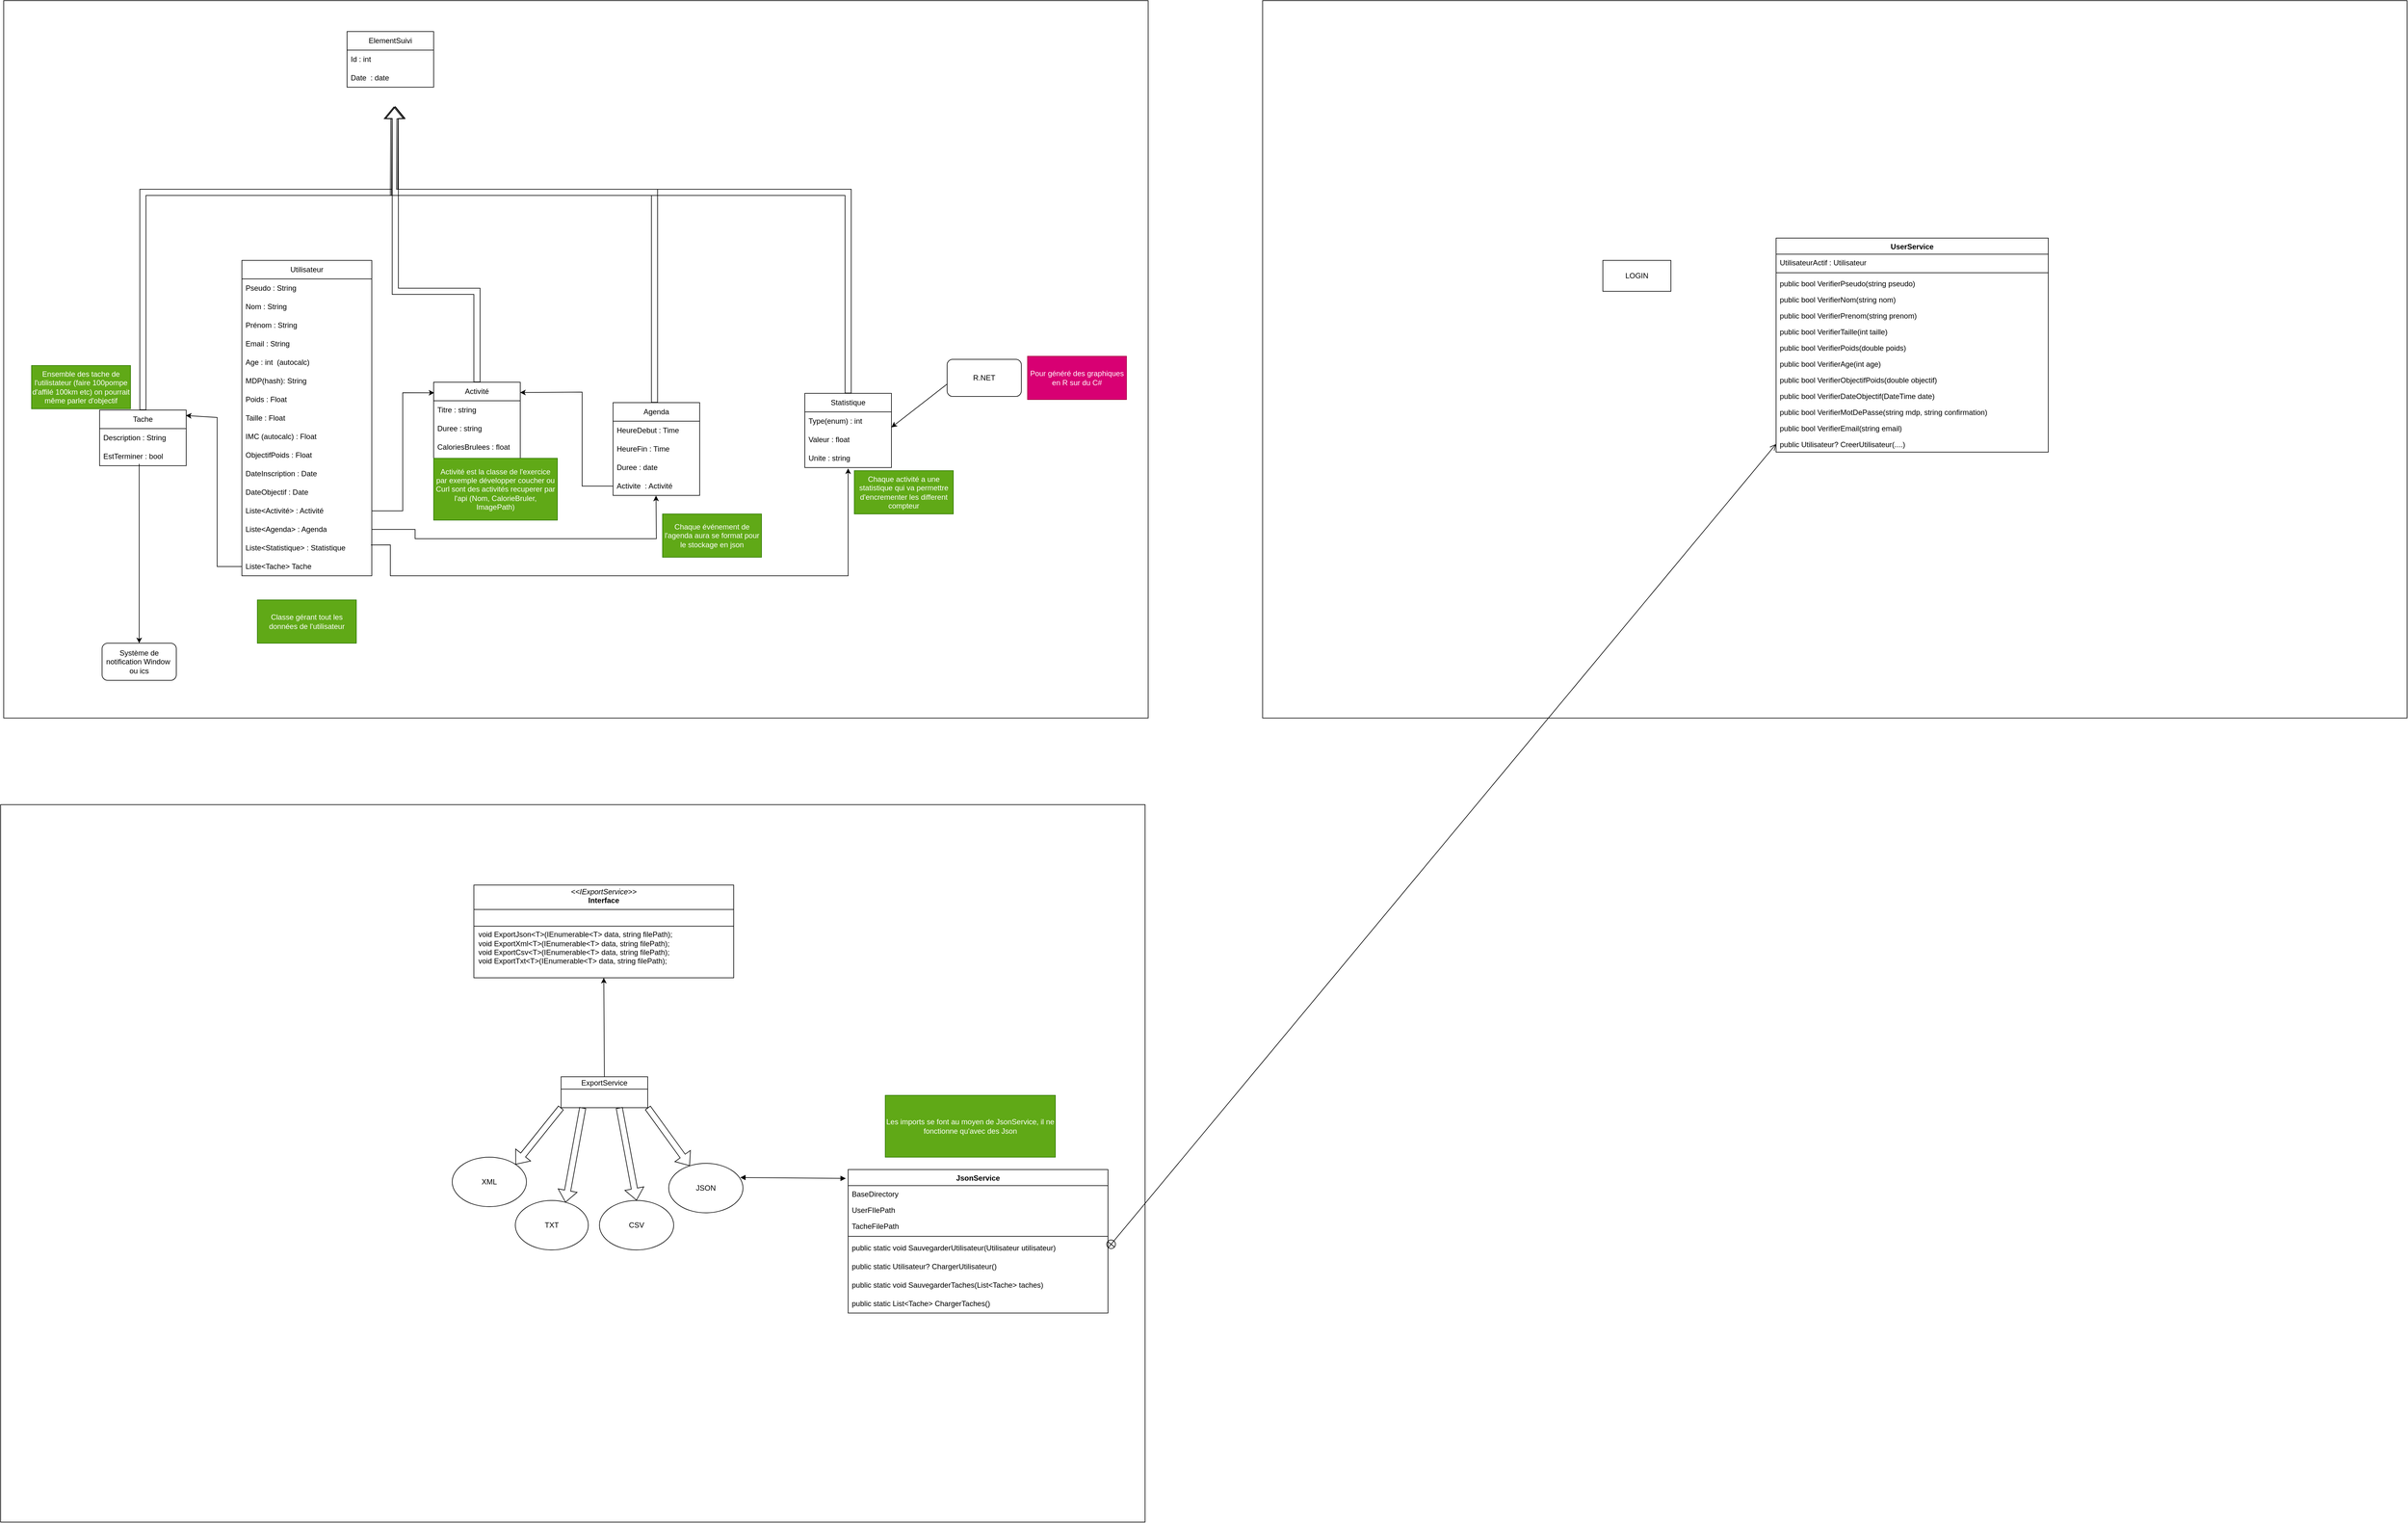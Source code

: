 <mxfile version="24.7.17">
  <diagram id="C5RBs43oDa-KdzZeNtuy" name="Page-1">
    <mxGraphModel dx="1501" dy="713" grid="1" gridSize="10" guides="1" tooltips="1" connect="1" arrows="1" fold="1" page="1" pageScale="1" pageWidth="827" pageHeight="1169" math="0" shadow="0">
      <root>
        <mxCell id="WIyWlLk6GJQsqaUBKTNV-0" />
        <mxCell id="WIyWlLk6GJQsqaUBKTNV-1" parent="WIyWlLk6GJQsqaUBKTNV-0" />
        <mxCell id="0P53CiuFxA8xap55-LlZ-18" value="" style="rounded=0;whiteSpace=wrap;html=1;" parent="WIyWlLk6GJQsqaUBKTNV-1" vertex="1">
          <mxGeometry x="195" y="130" width="1850" height="1160" as="geometry" />
        </mxCell>
        <mxCell id="K8rYbUxxIG4jiyy7o4ug-32" value="Utilisateur" style="swimlane;fontStyle=0;childLayout=stackLayout;horizontal=1;startSize=30;horizontalStack=0;resizeParent=1;resizeParentMax=0;resizeLast=0;collapsible=1;marginBottom=0;whiteSpace=wrap;html=1;" parent="WIyWlLk6GJQsqaUBKTNV-1" vertex="1">
          <mxGeometry x="580" y="550" width="210" height="510" as="geometry" />
        </mxCell>
        <mxCell id="K8rYbUxxIG4jiyy7o4ug-44" value="Pseudo : String" style="text;strokeColor=none;fillColor=none;align=left;verticalAlign=middle;spacingLeft=4;spacingRight=4;overflow=hidden;points=[[0,0.5],[1,0.5]];portConstraint=eastwest;rotatable=0;whiteSpace=wrap;html=1;" parent="K8rYbUxxIG4jiyy7o4ug-32" vertex="1">
          <mxGeometry y="30" width="210" height="30" as="geometry" />
        </mxCell>
        <mxCell id="K8rYbUxxIG4jiyy7o4ug-36" value="Nom : String" style="text;strokeColor=none;fillColor=none;align=left;verticalAlign=middle;spacingLeft=4;spacingRight=4;overflow=hidden;points=[[0,0.5],[1,0.5]];portConstraint=eastwest;rotatable=0;whiteSpace=wrap;html=1;" parent="K8rYbUxxIG4jiyy7o4ug-32" vertex="1">
          <mxGeometry y="60" width="210" height="30" as="geometry" />
        </mxCell>
        <mxCell id="K8rYbUxxIG4jiyy7o4ug-37" value="Prénom : String" style="text;strokeColor=none;fillColor=none;align=left;verticalAlign=middle;spacingLeft=4;spacingRight=4;overflow=hidden;points=[[0,0.5],[1,0.5]];portConstraint=eastwest;rotatable=0;whiteSpace=wrap;html=1;" parent="K8rYbUxxIG4jiyy7o4ug-32" vertex="1">
          <mxGeometry y="90" width="210" height="30" as="geometry" />
        </mxCell>
        <mxCell id="K8rYbUxxIG4jiyy7o4ug-38" value="Email : String" style="text;strokeColor=none;fillColor=none;align=left;verticalAlign=middle;spacingLeft=4;spacingRight=4;overflow=hidden;points=[[0,0.5],[1,0.5]];portConstraint=eastwest;rotatable=0;whiteSpace=wrap;html=1;" parent="K8rYbUxxIG4jiyy7o4ug-32" vertex="1">
          <mxGeometry y="120" width="210" height="30" as="geometry" />
        </mxCell>
        <mxCell id="K8rYbUxxIG4jiyy7o4ug-88" value="Age : int&amp;nbsp; (autocalc)" style="text;strokeColor=none;fillColor=none;align=left;verticalAlign=middle;spacingLeft=4;spacingRight=4;overflow=hidden;points=[[0,0.5],[1,0.5]];portConstraint=eastwest;rotatable=0;whiteSpace=wrap;html=1;" parent="K8rYbUxxIG4jiyy7o4ug-32" vertex="1">
          <mxGeometry y="150" width="210" height="30" as="geometry" />
        </mxCell>
        <mxCell id="K8rYbUxxIG4jiyy7o4ug-40" value="MDP(hash)&lt;span style=&quot;color: rgba(0, 0, 0, 0); font-family: monospace; font-size: 0px; text-wrap: nowrap;&quot;&gt;%3CmxGraphModel%3E%3Croot%3E%3CmxCell%20id%3D%220%22%2F%3E%3CmxCell%20id%3D%221%22%20parent%3D%220%22%2F%3E%3CmxCell%20id%3D%222%22%20value%3D%22Email%22%20style%3D%22text%3BstrokeColor%3Dnone%3BfillColor%3Dnone%3Balign%3Dleft%3BverticalAlign%3Dmiddle%3BspacingLeft%3D4%3BspacingRight%3D4%3Boverflow%3Dhidden%3Bpoints%3D%5B%5B0%2C0.5%5D%2C%5B1%2C0.5%5D%5D%3BportConstraint%3Deastwest%3Brotatable%3D0%3BwhiteSpace%3Dwrap%3Bhtml%3D1%3B%22%20vertex%3D%221%22%20parent%3D%221%22%3E%3CmxGeometry%20x%3D%22380%22%20y%3D%22250%22%20width%3D%22140%22%20height%3D%2230%22%20as%3D%22geometry%22%2F%3E%3C%2FmxCell%3E%3C%2Froot%3E%3C%2FmxGraphModel%3E&amp;nbsp;&lt;/span&gt;: String" style="text;strokeColor=none;fillColor=none;align=left;verticalAlign=middle;spacingLeft=4;spacingRight=4;overflow=hidden;points=[[0,0.5],[1,0.5]];portConstraint=eastwest;rotatable=0;whiteSpace=wrap;html=1;" parent="K8rYbUxxIG4jiyy7o4ug-32" vertex="1">
          <mxGeometry y="180" width="210" height="30" as="geometry" />
        </mxCell>
        <mxCell id="K8rYbUxxIG4jiyy7o4ug-41" value="Poids : Float&lt;span style=&quot;color: rgba(0, 0, 0, 0); font-family: monospace; font-size: 0px; text-wrap: nowrap;&quot;&gt;%3CmxGraphModel%3E%3Croot%3E%3CmxCell%20id%3D%220%22%2F%3E%3CmxCell%20id%3D%221%22%20parent%3D%220%22%2F%3E%3CmxCell%20id%3D%222%22%20value%3D%22MDP(hash)%26lt%3Bspan%20style%3D%26quot%3Bcolor%3A%20rgba(0%2C%200%2C%200%2C%200)%3B%20font-family%3A%20monospace%3B%20font-size%3A%200px%3B%20text-wrap%3A%20nowrap%3B%26quot%3B%26gt%3B%253CmxGraphModel%253E%253Croot%253E%253CmxCell%2520id%253D%25220%2522%252F%253E%253CmxCell%2520id%253D%25221%2522%2520parent%253D%25220%2522%252F%253E%253CmxCell%2520id%253D%25222%2522%2520value%253D%2522Email%2522%2520style%253D%2522text%253BstrokeColor%253Dnone%253BfillColor%253Dnone%253Balign%253Dleft%253BverticalAlign%253Dmiddle%253BspacingLeft%253D4%253BspacingRight%253D4%253Boverflow%253Dhidden%253Bpoints%253D%255B%255B0%252C0.5%255D%252C%255B1%252C0.5%255D%255D%253BportConstraint%253Deastwest%253Brotatable%253D0%253BwhiteSpace%253Dwrap%253Bhtml%253D1%253B%2522%2520vertex%253D%25221%2522%2520parent%253D%25221%2522%253E%253CmxGeometry%2520x%253D%2522380%2522%2520y%253D%2522250%2522%2520width%253D%2522140%2522%2520height%253D%252230%2522%2520as%253D%2522geometry%2522%252F%253E%253C%252FmxCell%253E%253C%252Froot%253E%253C%252FmxGraphModel%253E%26lt%3B%2Fspan%26gt%3B%22%20style%3D%22text%3BstrokeColor%3Dnone%3BfillColor%3Dnone%3Balign%3Dleft%3BverticalAlign%3Dmiddle%3BspacingLeft%3D4%3BspacingRight%3D4%3Boverflow%3Dhidden%3Bpoints%3D%5B%5B0%2C0.5%5D%2C%5B1%2C0.5%5D%5D%3BportConstraint%3Deastwest%3Brotatable%3D0%3BwhiteSpace%3Dwrap%3Bhtml%3D1%3B%22%20vertex%3D%221%22%20parent%3D%221%22%3E%3CmxGeometry%20x%3D%22380%22%20y%3D%22280%22%20width%3D%22140%22%20height%3D%2230%22%20as%3D%22geometry%22%2F%3E%3C%2FmxCell%3E%3C%2Froot%3E%3C%2FmxGraphModel%3E N : float&lt;/span&gt;" style="text;strokeColor=none;fillColor=none;align=left;verticalAlign=middle;spacingLeft=4;spacingRight=4;overflow=hidden;points=[[0,0.5],[1,0.5]];portConstraint=eastwest;rotatable=0;whiteSpace=wrap;html=1;" parent="K8rYbUxxIG4jiyy7o4ug-32" vertex="1">
          <mxGeometry y="210" width="210" height="30" as="geometry" />
        </mxCell>
        <mxCell id="K8rYbUxxIG4jiyy7o4ug-42" value="Taille : Float" style="text;strokeColor=none;fillColor=none;align=left;verticalAlign=middle;spacingLeft=4;spacingRight=4;overflow=hidden;points=[[0,0.5],[1,0.5]];portConstraint=eastwest;rotatable=0;whiteSpace=wrap;html=1;" parent="K8rYbUxxIG4jiyy7o4ug-32" vertex="1">
          <mxGeometry y="240" width="210" height="30" as="geometry" />
        </mxCell>
        <mxCell id="K8rYbUxxIG4jiyy7o4ug-43" value="IMC (autocalc) : Float" style="text;strokeColor=none;fillColor=none;align=left;verticalAlign=middle;spacingLeft=4;spacingRight=4;overflow=hidden;points=[[0,0.5],[1,0.5]];portConstraint=eastwest;rotatable=0;whiteSpace=wrap;html=1;" parent="K8rYbUxxIG4jiyy7o4ug-32" vertex="1">
          <mxGeometry y="270" width="210" height="30" as="geometry" />
        </mxCell>
        <mxCell id="UJ8hW6r6jQu2j_Ut7Npw-2" value="ObjectifPoids : Float" style="text;strokeColor=none;fillColor=none;align=left;verticalAlign=middle;spacingLeft=4;spacingRight=4;overflow=hidden;points=[[0,0.5],[1,0.5]];portConstraint=eastwest;rotatable=0;whiteSpace=wrap;html=1;" parent="K8rYbUxxIG4jiyy7o4ug-32" vertex="1">
          <mxGeometry y="300" width="210" height="30" as="geometry" />
        </mxCell>
        <mxCell id="UJ8hW6r6jQu2j_Ut7Npw-3" value="DateInscription : Date" style="text;strokeColor=none;fillColor=none;align=left;verticalAlign=middle;spacingLeft=4;spacingRight=4;overflow=hidden;points=[[0,0.5],[1,0.5]];portConstraint=eastwest;rotatable=0;whiteSpace=wrap;html=1;" parent="K8rYbUxxIG4jiyy7o4ug-32" vertex="1">
          <mxGeometry y="330" width="210" height="30" as="geometry" />
        </mxCell>
        <mxCell id="UJ8hW6r6jQu2j_Ut7Npw-4" value="DateObjectif : Date" style="text;strokeColor=none;fillColor=none;align=left;verticalAlign=middle;spacingLeft=4;spacingRight=4;overflow=hidden;points=[[0,0.5],[1,0.5]];portConstraint=eastwest;rotatable=0;whiteSpace=wrap;html=1;" parent="K8rYbUxxIG4jiyy7o4ug-32" vertex="1">
          <mxGeometry y="360" width="210" height="30" as="geometry" />
        </mxCell>
        <mxCell id="K8rYbUxxIG4jiyy7o4ug-33" value="Liste&amp;lt;Activité&amp;gt; : Activité" style="text;strokeColor=none;fillColor=none;align=left;verticalAlign=middle;spacingLeft=4;spacingRight=4;overflow=hidden;points=[[0,0.5],[1,0.5]];portConstraint=eastwest;rotatable=0;whiteSpace=wrap;html=1;" parent="K8rYbUxxIG4jiyy7o4ug-32" vertex="1">
          <mxGeometry y="390" width="210" height="30" as="geometry" />
        </mxCell>
        <mxCell id="0P53CiuFxA8xap55-LlZ-9" value="Liste&amp;lt;Agenda&amp;gt; : Agenda" style="text;strokeColor=none;fillColor=none;align=left;verticalAlign=middle;spacingLeft=4;spacingRight=4;overflow=hidden;points=[[0,0.5],[1,0.5]];portConstraint=eastwest;rotatable=0;whiteSpace=wrap;html=1;" parent="K8rYbUxxIG4jiyy7o4ug-32" vertex="1">
          <mxGeometry y="420" width="210" height="30" as="geometry" />
        </mxCell>
        <mxCell id="K8rYbUxxIG4jiyy7o4ug-64" value="Liste&amp;lt;Statistique&amp;gt; : Statistique" style="text;strokeColor=none;fillColor=none;align=left;verticalAlign=middle;spacingLeft=4;spacingRight=4;overflow=hidden;points=[[0,0.5],[1,0.5]];portConstraint=eastwest;rotatable=0;whiteSpace=wrap;html=1;" parent="K8rYbUxxIG4jiyy7o4ug-32" vertex="1">
          <mxGeometry y="450" width="210" height="30" as="geometry" />
        </mxCell>
        <mxCell id="K8rYbUxxIG4jiyy7o4ug-66" value="Liste&amp;lt;Tache&amp;gt; Tache" style="text;strokeColor=none;fillColor=none;align=left;verticalAlign=middle;spacingLeft=4;spacingRight=4;overflow=hidden;points=[[0,0.5],[1,0.5]];portConstraint=eastwest;rotatable=0;whiteSpace=wrap;html=1;" parent="K8rYbUxxIG4jiyy7o4ug-32" vertex="1">
          <mxGeometry y="480" width="210" height="30" as="geometry" />
        </mxCell>
        <mxCell id="K8rYbUxxIG4jiyy7o4ug-45" value="Activité" style="swimlane;fontStyle=0;childLayout=stackLayout;horizontal=1;startSize=30;horizontalStack=0;resizeParent=1;resizeParentMax=0;resizeLast=0;collapsible=1;marginBottom=0;whiteSpace=wrap;html=1;" parent="WIyWlLk6GJQsqaUBKTNV-1" vertex="1">
          <mxGeometry x="890" y="747" width="140" height="150" as="geometry" />
        </mxCell>
        <mxCell id="K8rYbUxxIG4jiyy7o4ug-79" value="Titre :&amp;nbsp;&lt;span style=&quot;background-color: initial;&quot;&gt;string&lt;/span&gt;" style="text;strokeColor=none;fillColor=none;align=left;verticalAlign=middle;spacingLeft=4;spacingRight=4;overflow=hidden;points=[[0,0.5],[1,0.5]];portConstraint=eastwest;rotatable=0;whiteSpace=wrap;html=1;" parent="K8rYbUxxIG4jiyy7o4ug-45" vertex="1">
          <mxGeometry y="30" width="140" height="30" as="geometry" />
        </mxCell>
        <mxCell id="K8rYbUxxIG4jiyy7o4ug-48" value="Duree : string" style="text;strokeColor=none;fillColor=none;align=left;verticalAlign=middle;spacingLeft=4;spacingRight=4;overflow=hidden;points=[[0,0.5],[1,0.5]];portConstraint=eastwest;rotatable=0;whiteSpace=wrap;html=1;" parent="K8rYbUxxIG4jiyy7o4ug-45" vertex="1">
          <mxGeometry y="60" width="140" height="30" as="geometry" />
        </mxCell>
        <mxCell id="K8rYbUxxIG4jiyy7o4ug-49" value="CaloriesBrulees : float" style="text;strokeColor=none;fillColor=none;align=left;verticalAlign=middle;spacingLeft=4;spacingRight=4;overflow=hidden;points=[[0,0.5],[1,0.5]];portConstraint=eastwest;rotatable=0;whiteSpace=wrap;html=1;" parent="K8rYbUxxIG4jiyy7o4ug-45" vertex="1">
          <mxGeometry y="90" width="140" height="30" as="geometry" />
        </mxCell>
        <mxCell id="K8rYbUxxIG4jiyy7o4ug-50" value="ImagePath&amp;nbsp; :string" style="text;strokeColor=none;fillColor=none;align=left;verticalAlign=middle;spacingLeft=4;spacingRight=4;overflow=hidden;points=[[0,0.5],[1,0.5]];portConstraint=eastwest;rotatable=0;whiteSpace=wrap;html=1;" parent="K8rYbUxxIG4jiyy7o4ug-45" vertex="1">
          <mxGeometry y="120" width="140" height="30" as="geometry" />
        </mxCell>
        <mxCell id="K8rYbUxxIG4jiyy7o4ug-57" value="" style="endArrow=classic;html=1;rounded=0;exitX=1;exitY=0.5;exitDx=0;exitDy=0;entryX=0.008;entryY=0.114;entryDx=0;entryDy=0;entryPerimeter=0;" parent="WIyWlLk6GJQsqaUBKTNV-1" source="K8rYbUxxIG4jiyy7o4ug-33" target="K8rYbUxxIG4jiyy7o4ug-45" edge="1">
          <mxGeometry width="50" height="50" relative="1" as="geometry">
            <mxPoint x="910" y="790" as="sourcePoint" />
            <mxPoint x="960" y="740" as="targetPoint" />
            <Array as="points">
              <mxPoint x="840" y="955" />
              <mxPoint x="840" y="764" />
            </Array>
          </mxGeometry>
        </mxCell>
        <mxCell id="K8rYbUxxIG4jiyy7o4ug-58" value="Statistique" style="swimlane;fontStyle=0;childLayout=stackLayout;horizontal=1;startSize=30;horizontalStack=0;resizeParent=1;resizeParentMax=0;resizeLast=0;collapsible=1;marginBottom=0;whiteSpace=wrap;html=1;" parent="WIyWlLk6GJQsqaUBKTNV-1" vertex="1">
          <mxGeometry x="1490" y="765" width="140" height="120" as="geometry" />
        </mxCell>
        <mxCell id="K8rYbUxxIG4jiyy7o4ug-59" value="Type(enum) : int&amp;nbsp;" style="text;strokeColor=none;fillColor=none;align=left;verticalAlign=middle;spacingLeft=4;spacingRight=4;overflow=hidden;points=[[0,0.5],[1,0.5]];portConstraint=eastwest;rotatable=0;whiteSpace=wrap;html=1;" parent="K8rYbUxxIG4jiyy7o4ug-58" vertex="1">
          <mxGeometry y="30" width="140" height="30" as="geometry" />
        </mxCell>
        <mxCell id="K8rYbUxxIG4jiyy7o4ug-60" value="Valeur : float" style="text;strokeColor=none;fillColor=none;align=left;verticalAlign=middle;spacingLeft=4;spacingRight=4;overflow=hidden;points=[[0,0.5],[1,0.5]];portConstraint=eastwest;rotatable=0;whiteSpace=wrap;html=1;" parent="K8rYbUxxIG4jiyy7o4ug-58" vertex="1">
          <mxGeometry y="60" width="140" height="30" as="geometry" />
        </mxCell>
        <mxCell id="K8rYbUxxIG4jiyy7o4ug-62" value="Unite : string" style="text;strokeColor=none;fillColor=none;align=left;verticalAlign=middle;spacingLeft=4;spacingRight=4;overflow=hidden;points=[[0,0.5],[1,0.5]];portConstraint=eastwest;rotatable=0;whiteSpace=wrap;html=1;" parent="K8rYbUxxIG4jiyy7o4ug-58" vertex="1">
          <mxGeometry y="90" width="140" height="30" as="geometry" />
        </mxCell>
        <mxCell id="K8rYbUxxIG4jiyy7o4ug-65" value="" style="endArrow=classic;html=1;rounded=0;entryX=0.5;entryY=1.044;entryDx=0;entryDy=0;entryPerimeter=0;exitX=0.993;exitY=0.339;exitDx=0;exitDy=0;exitPerimeter=0;" parent="WIyWlLk6GJQsqaUBKTNV-1" source="K8rYbUxxIG4jiyy7o4ug-64" target="K8rYbUxxIG4jiyy7o4ug-62" edge="1">
          <mxGeometry width="50" height="50" relative="1" as="geometry">
            <mxPoint x="673" y="915" as="sourcePoint" />
            <mxPoint x="960" y="910" as="targetPoint" />
            <Array as="points">
              <mxPoint x="820" y="1010" />
              <mxPoint x="820" y="1060" />
              <mxPoint x="1120" y="1060" />
              <mxPoint x="1560" y="1060" />
            </Array>
          </mxGeometry>
        </mxCell>
        <mxCell id="K8rYbUxxIG4jiyy7o4ug-68" value="Tache" style="swimlane;fontStyle=0;childLayout=stackLayout;horizontal=1;startSize=30;horizontalStack=0;resizeParent=1;resizeParentMax=0;resizeLast=0;collapsible=1;marginBottom=0;whiteSpace=wrap;html=1;" parent="WIyWlLk6GJQsqaUBKTNV-1" vertex="1">
          <mxGeometry x="350" y="792" width="140" height="90" as="geometry" />
        </mxCell>
        <mxCell id="K8rYbUxxIG4jiyy7o4ug-69" value="Description : String" style="text;strokeColor=none;fillColor=none;align=left;verticalAlign=middle;spacingLeft=4;spacingRight=4;overflow=hidden;points=[[0,0.5],[1,0.5]];portConstraint=eastwest;rotatable=0;whiteSpace=wrap;html=1;" parent="K8rYbUxxIG4jiyy7o4ug-68" vertex="1">
          <mxGeometry y="30" width="140" height="30" as="geometry" />
        </mxCell>
        <mxCell id="K8rYbUxxIG4jiyy7o4ug-70" value="EstTerminer : bool" style="text;strokeColor=none;fillColor=none;align=left;verticalAlign=middle;spacingLeft=4;spacingRight=4;overflow=hidden;points=[[0,0.5],[1,0.5]];portConstraint=eastwest;rotatable=0;whiteSpace=wrap;html=1;" parent="K8rYbUxxIG4jiyy7o4ug-68" vertex="1">
          <mxGeometry y="60" width="140" height="30" as="geometry" />
        </mxCell>
        <mxCell id="K8rYbUxxIG4jiyy7o4ug-73" value="" style="endArrow=classic;html=1;rounded=0;exitX=0;exitY=0.5;exitDx=0;exitDy=0;entryX=0.996;entryY=0.098;entryDx=0;entryDy=0;entryPerimeter=0;" parent="WIyWlLk6GJQsqaUBKTNV-1" source="K8rYbUxxIG4jiyy7o4ug-66" target="K8rYbUxxIG4jiyy7o4ug-68" edge="1">
          <mxGeometry width="50" height="50" relative="1" as="geometry">
            <mxPoint x="560" y="960" as="sourcePoint" />
            <mxPoint x="610" y="910" as="targetPoint" />
            <Array as="points">
              <mxPoint x="540" y="1045" />
              <mxPoint x="540" y="804" />
            </Array>
          </mxGeometry>
        </mxCell>
        <mxCell id="K8rYbUxxIG4jiyy7o4ug-74" value="Ensemble des tache de l&#39;utilistateur (faire 100pompe d&#39;affilé 100km etc) on pourrait même parler d&#39;objectif" style="text;html=1;align=center;verticalAlign=middle;whiteSpace=wrap;rounded=0;fillColor=#60a917;fontColor=#ffffff;strokeColor=#2D7600;" parent="WIyWlLk6GJQsqaUBKTNV-1" vertex="1">
          <mxGeometry x="240" y="720" width="160" height="70" as="geometry" />
        </mxCell>
        <mxCell id="K8rYbUxxIG4jiyy7o4ug-75" value="Classe gérant tout les données de l&#39;utilisateur" style="text;html=1;align=center;verticalAlign=middle;whiteSpace=wrap;rounded=0;fillColor=#60a917;fontColor=#ffffff;strokeColor=#2D7600;" parent="WIyWlLk6GJQsqaUBKTNV-1" vertex="1">
          <mxGeometry x="605" y="1099" width="160" height="70" as="geometry" />
        </mxCell>
        <mxCell id="K8rYbUxxIG4jiyy7o4ug-76" value="Chaque activité a une statistique qui va permettre d&#39;encrementer les different compteur" style="text;html=1;align=center;verticalAlign=middle;whiteSpace=wrap;rounded=0;fillColor=#60a917;fontColor=#ffffff;strokeColor=#2D7600;" parent="WIyWlLk6GJQsqaUBKTNV-1" vertex="1">
          <mxGeometry x="1570" y="890" width="160" height="70" as="geometry" />
        </mxCell>
        <mxCell id="K8rYbUxxIG4jiyy7o4ug-77" value="Activité est la classe de l&#39;exercice par exemple développer coucher ou Curl sont des activités recuperer par l&#39;api (Nom, CalorieBruler, ImagePath)" style="text;html=1;align=center;verticalAlign=middle;whiteSpace=wrap;rounded=0;fillColor=#60a917;fontColor=#ffffff;strokeColor=#2D7600;" parent="WIyWlLk6GJQsqaUBKTNV-1" vertex="1">
          <mxGeometry x="890" y="870" width="200" height="100" as="geometry" />
        </mxCell>
        <mxCell id="K8rYbUxxIG4jiyy7o4ug-78" value="ElementSuivi" style="swimlane;fontStyle=0;childLayout=stackLayout;horizontal=1;startSize=30;horizontalStack=0;resizeParent=1;resizeParentMax=0;resizeLast=0;collapsible=1;marginBottom=0;whiteSpace=wrap;html=1;" parent="WIyWlLk6GJQsqaUBKTNV-1" vertex="1">
          <mxGeometry x="750" y="180" width="140" height="90" as="geometry" />
        </mxCell>
        <mxCell id="K8rYbUxxIG4jiyy7o4ug-80" value="Id : int" style="text;strokeColor=none;fillColor=none;align=left;verticalAlign=middle;spacingLeft=4;spacingRight=4;overflow=hidden;points=[[0,0.5],[1,0.5]];portConstraint=eastwest;rotatable=0;whiteSpace=wrap;html=1;" parent="K8rYbUxxIG4jiyy7o4ug-78" vertex="1">
          <mxGeometry y="30" width="140" height="30" as="geometry" />
        </mxCell>
        <mxCell id="K8rYbUxxIG4jiyy7o4ug-81" value="Date&amp;nbsp; : date" style="text;strokeColor=none;fillColor=none;align=left;verticalAlign=middle;spacingLeft=4;spacingRight=4;overflow=hidden;points=[[0,0.5],[1,0.5]];portConstraint=eastwest;rotatable=0;whiteSpace=wrap;html=1;" parent="K8rYbUxxIG4jiyy7o4ug-78" vertex="1">
          <mxGeometry y="60" width="140" height="30" as="geometry" />
        </mxCell>
        <mxCell id="K8rYbUxxIG4jiyy7o4ug-84" value="" style="shape=flexArrow;endArrow=classic;html=1;rounded=0;entryX=0.548;entryY=1.049;entryDx=0;entryDy=0;entryPerimeter=0;exitX=0.5;exitY=0;exitDx=0;exitDy=0;" parent="WIyWlLk6GJQsqaUBKTNV-1" edge="1">
          <mxGeometry width="50" height="50" relative="1" as="geometry">
            <mxPoint x="1247" y="780" as="sourcePoint" />
            <mxPoint x="827.72" y="301.47" as="targetPoint" />
            <Array as="points">
              <mxPoint x="1247" y="440" />
              <mxPoint x="827" y="440" />
            </Array>
          </mxGeometry>
        </mxCell>
        <mxCell id="K8rYbUxxIG4jiyy7o4ug-85" value="" style="shape=flexArrow;endArrow=classic;html=1;rounded=0;exitX=0.5;exitY=0;exitDx=0;exitDy=0;" parent="WIyWlLk6GJQsqaUBKTNV-1" source="K8rYbUxxIG4jiyy7o4ug-68" edge="1">
          <mxGeometry width="50" height="50" relative="1" as="geometry">
            <mxPoint x="480" y="440" as="sourcePoint" />
            <mxPoint x="828" y="301" as="targetPoint" />
            <Array as="points">
              <mxPoint x="420" y="440" />
              <mxPoint x="828" y="440" />
            </Array>
          </mxGeometry>
        </mxCell>
        <mxCell id="K8rYbUxxIG4jiyy7o4ug-86" value="" style="shape=flexArrow;endArrow=classic;html=1;rounded=0;exitX=0.5;exitY=0;exitDx=0;exitDy=0;" parent="WIyWlLk6GJQsqaUBKTNV-1" source="K8rYbUxxIG4jiyy7o4ug-45" edge="1">
          <mxGeometry width="50" height="50" relative="1" as="geometry">
            <mxPoint x="858" y="621" as="sourcePoint" />
            <mxPoint x="828" y="301" as="targetPoint" />
            <Array as="points">
              <mxPoint x="960" y="600" />
              <mxPoint x="828" y="600" />
              <mxPoint x="828" y="441" />
            </Array>
          </mxGeometry>
        </mxCell>
        <mxCell id="0P53CiuFxA8xap55-LlZ-0" value="Système de notification Window&amp;nbsp;&lt;br&gt;ou ics" style="rounded=1;whiteSpace=wrap;html=1;" parent="WIyWlLk6GJQsqaUBKTNV-1" vertex="1">
          <mxGeometry x="354" y="1169" width="120" height="60" as="geometry" />
        </mxCell>
        <mxCell id="0P53CiuFxA8xap55-LlZ-1" value="" style="endArrow=classic;html=1;rounded=0;exitX=0.457;exitY=0.9;exitDx=0;exitDy=0;exitPerimeter=0;entryX=0.5;entryY=0;entryDx=0;entryDy=0;" parent="WIyWlLk6GJQsqaUBKTNV-1" source="K8rYbUxxIG4jiyy7o4ug-70" target="0P53CiuFxA8xap55-LlZ-0" edge="1">
          <mxGeometry width="50" height="50" relative="1" as="geometry">
            <mxPoint x="800" y="950" as="sourcePoint" />
            <mxPoint x="850" y="900" as="targetPoint" />
          </mxGeometry>
        </mxCell>
        <mxCell id="0P53CiuFxA8xap55-LlZ-2" value="Agenda" style="swimlane;fontStyle=0;childLayout=stackLayout;horizontal=1;startSize=30;horizontalStack=0;resizeParent=1;resizeParentMax=0;resizeLast=0;collapsible=1;marginBottom=0;whiteSpace=wrap;html=1;" parent="WIyWlLk6GJQsqaUBKTNV-1" vertex="1">
          <mxGeometry x="1180" y="780" width="140" height="150" as="geometry" />
        </mxCell>
        <mxCell id="0P53CiuFxA8xap55-LlZ-5" value="HeureDebut&amp;nbsp;: Time" style="text;strokeColor=none;fillColor=none;align=left;verticalAlign=middle;spacingLeft=4;spacingRight=4;overflow=hidden;points=[[0,0.5],[1,0.5]];portConstraint=eastwest;rotatable=0;whiteSpace=wrap;html=1;" parent="0P53CiuFxA8xap55-LlZ-2" vertex="1">
          <mxGeometry y="30" width="140" height="30" as="geometry" />
        </mxCell>
        <mxCell id="0P53CiuFxA8xap55-LlZ-6" value="HeureFin : Time" style="text;strokeColor=none;fillColor=none;align=left;verticalAlign=middle;spacingLeft=4;spacingRight=4;overflow=hidden;points=[[0,0.5],[1,0.5]];portConstraint=eastwest;rotatable=0;whiteSpace=wrap;html=1;" parent="0P53CiuFxA8xap55-LlZ-2" vertex="1">
          <mxGeometry y="60" width="140" height="30" as="geometry" />
        </mxCell>
        <mxCell id="0P53CiuFxA8xap55-LlZ-7" value="Duree&amp;nbsp;: date" style="text;strokeColor=none;fillColor=none;align=left;verticalAlign=middle;spacingLeft=4;spacingRight=4;overflow=hidden;points=[[0,0.5],[1,0.5]];portConstraint=eastwest;rotatable=0;whiteSpace=wrap;html=1;" parent="0P53CiuFxA8xap55-LlZ-2" vertex="1">
          <mxGeometry y="90" width="140" height="30" as="geometry" />
        </mxCell>
        <mxCell id="0P53CiuFxA8xap55-LlZ-8" value="Activite&amp;nbsp;&amp;nbsp;: Activité" style="text;strokeColor=none;fillColor=none;align=left;verticalAlign=middle;spacingLeft=4;spacingRight=4;overflow=hidden;points=[[0,0.5],[1,0.5]];portConstraint=eastwest;rotatable=0;whiteSpace=wrap;html=1;" parent="0P53CiuFxA8xap55-LlZ-2" vertex="1">
          <mxGeometry y="120" width="140" height="30" as="geometry" />
        </mxCell>
        <mxCell id="0P53CiuFxA8xap55-LlZ-10" value="" style="endArrow=classic;html=1;rounded=0;exitX=1;exitY=0.5;exitDx=0;exitDy=0;entryX=0.496;entryY=1.01;entryDx=0;entryDy=0;entryPerimeter=0;" parent="WIyWlLk6GJQsqaUBKTNV-1" source="0P53CiuFxA8xap55-LlZ-9" target="0P53CiuFxA8xap55-LlZ-8" edge="1">
          <mxGeometry width="50" height="50" relative="1" as="geometry">
            <mxPoint x="1110" y="980" as="sourcePoint" />
            <mxPoint x="1160" y="930" as="targetPoint" />
            <Array as="points">
              <mxPoint x="860" y="985" />
              <mxPoint x="860" y="1000" />
              <mxPoint x="1250" y="1000" />
            </Array>
          </mxGeometry>
        </mxCell>
        <mxCell id="0P53CiuFxA8xap55-LlZ-11" value="" style="endArrow=classic;html=1;rounded=0;exitX=0.5;exitY=1;exitDx=0;exitDy=0;entryX=1;entryY=0.25;entryDx=0;entryDy=0;" parent="WIyWlLk6GJQsqaUBKTNV-1" edge="1">
          <mxGeometry width="50" height="50" relative="1" as="geometry">
            <mxPoint x="1720" y="750" as="sourcePoint" />
            <mxPoint x="1630" y="820" as="targetPoint" />
          </mxGeometry>
        </mxCell>
        <mxCell id="0P53CiuFxA8xap55-LlZ-12" value="R.NET" style="rounded=1;whiteSpace=wrap;html=1;" parent="WIyWlLk6GJQsqaUBKTNV-1" vertex="1">
          <mxGeometry x="1720" y="710" width="120" height="60" as="geometry" />
        </mxCell>
        <mxCell id="0P53CiuFxA8xap55-LlZ-13" value="Pour généré des graphiques en R sur du C#" style="text;html=1;align=center;verticalAlign=middle;whiteSpace=wrap;rounded=0;fillColor=#d80073;fontColor=#ffffff;strokeColor=#A50040;" parent="WIyWlLk6GJQsqaUBKTNV-1" vertex="1">
          <mxGeometry x="1850" y="705" width="160" height="70" as="geometry" />
        </mxCell>
        <mxCell id="0P53CiuFxA8xap55-LlZ-14" value="Chaque événement de l&#39;agenda aura se format pour le stockage en json" style="text;html=1;align=center;verticalAlign=middle;whiteSpace=wrap;rounded=0;fillColor=#60a917;fontColor=#ffffff;strokeColor=#2D7600;" parent="WIyWlLk6GJQsqaUBKTNV-1" vertex="1">
          <mxGeometry x="1260" y="960" width="160" height="70" as="geometry" />
        </mxCell>
        <mxCell id="0P53CiuFxA8xap55-LlZ-15" value="" style="shape=flexArrow;endArrow=classic;html=1;rounded=0;entryX=0.548;entryY=1.049;entryDx=0;entryDy=0;entryPerimeter=0;exitX=0.5;exitY=0;exitDx=0;exitDy=0;" parent="WIyWlLk6GJQsqaUBKTNV-1" source="K8rYbUxxIG4jiyy7o4ug-58" edge="1">
          <mxGeometry width="50" height="50" relative="1" as="geometry">
            <mxPoint x="1245" y="780" as="sourcePoint" />
            <mxPoint x="825.72" y="301.47" as="targetPoint" />
            <Array as="points">
              <mxPoint x="1560" y="440" />
              <mxPoint x="1245" y="440" />
              <mxPoint x="825" y="440" />
            </Array>
          </mxGeometry>
        </mxCell>
        <mxCell id="0P53CiuFxA8xap55-LlZ-16" value="" style="endArrow=classic;html=1;rounded=0;exitX=0;exitY=0.5;exitDx=0;exitDy=0;entryX=0.998;entryY=0.111;entryDx=0;entryDy=0;entryPerimeter=0;" parent="WIyWlLk6GJQsqaUBKTNV-1" source="0P53CiuFxA8xap55-LlZ-8" target="K8rYbUxxIG4jiyy7o4ug-45" edge="1">
          <mxGeometry width="50" height="50" relative="1" as="geometry">
            <mxPoint x="1140" y="900" as="sourcePoint" />
            <mxPoint x="1190" y="850" as="targetPoint" />
            <Array as="points">
              <mxPoint x="1130" y="915" />
              <mxPoint x="1130" y="763" />
            </Array>
          </mxGeometry>
        </mxCell>
        <mxCell id="UJ8hW6r6jQu2j_Ut7Npw-5" value="" style="rounded=0;whiteSpace=wrap;html=1;" parent="WIyWlLk6GJQsqaUBKTNV-1" vertex="1">
          <mxGeometry x="190" y="1430" width="1850" height="1160" as="geometry" />
        </mxCell>
        <mxCell id="UJ8hW6r6jQu2j_Ut7Npw-6" value="&lt;p style=&quot;margin:0px;margin-top:4px;text-align:center;&quot;&gt;&lt;i&gt;&amp;lt;&amp;lt;IExportService&amp;gt;&amp;gt;&lt;/i&gt;&lt;br&gt;&lt;b&gt;Interface&lt;/b&gt;&lt;/p&gt;&lt;hr size=&quot;1&quot; style=&quot;border-style:solid;&quot;&gt;&lt;p style=&quot;margin:0px;margin-left:4px;&quot;&gt;&lt;br&gt;&lt;/p&gt;&lt;hr size=&quot;1&quot; style=&quot;border-style:solid;&quot;&gt;&lt;p style=&quot;margin:0px;margin-left:4px;&quot;&gt;&amp;nbsp;void ExportJson&amp;lt;T&amp;gt;(IEnumerable&amp;lt;T&amp;gt; data, string filePath);&lt;/p&gt;&lt;p style=&quot;margin:0px;margin-left:4px;&quot;&gt;&amp;nbsp;void ExportXml&amp;lt;T&amp;gt;(IEnumerable&amp;lt;T&amp;gt; data, string filePath);&lt;/p&gt;&lt;p style=&quot;margin:0px;margin-left:4px;&quot;&gt;&amp;nbsp;void ExportCsv&amp;lt;T&amp;gt;(IEnumerable&amp;lt;T&amp;gt; data, string filePath);&lt;/p&gt;&lt;p style=&quot;margin:0px;margin-left:4px;&quot;&gt;&amp;nbsp;void ExportTxt&amp;lt;T&amp;gt;(IEnumerable&amp;lt;T&amp;gt; data, string filePath);&lt;/p&gt;&lt;p style=&quot;margin:0px;margin-left:4px;&quot;&gt;&lt;br&gt;&lt;/p&gt;" style="verticalAlign=top;align=left;overflow=fill;html=1;whiteSpace=wrap;" parent="WIyWlLk6GJQsqaUBKTNV-1" vertex="1">
          <mxGeometry x="955" y="1560" width="420" height="150" as="geometry" />
        </mxCell>
        <mxCell id="UJ8hW6r6jQu2j_Ut7Npw-7" value="ExportService" style="swimlane;fontStyle=0;childLayout=stackLayout;horizontal=1;startSize=20;horizontalStack=0;resizeParent=1;resizeParentMax=0;resizeLast=0;collapsible=1;marginBottom=0;whiteSpace=wrap;html=1;" parent="WIyWlLk6GJQsqaUBKTNV-1" vertex="1">
          <mxGeometry x="1096" y="1870" width="140" height="50" as="geometry" />
        </mxCell>
        <mxCell id="UJ8hW6r6jQu2j_Ut7Npw-11" value="" style="endArrow=classic;html=1;rounded=0;entryX=0.5;entryY=1;entryDx=0;entryDy=0;exitX=0.5;exitY=0;exitDx=0;exitDy=0;" parent="WIyWlLk6GJQsqaUBKTNV-1" source="UJ8hW6r6jQu2j_Ut7Npw-7" target="UJ8hW6r6jQu2j_Ut7Npw-6" edge="1">
          <mxGeometry width="50" height="50" relative="1" as="geometry">
            <mxPoint x="1290" y="1850" as="sourcePoint" />
            <mxPoint x="1340" y="1800" as="targetPoint" />
          </mxGeometry>
        </mxCell>
        <mxCell id="UJ8hW6r6jQu2j_Ut7Npw-13" value="" style="shape=flexArrow;endArrow=classic;html=1;rounded=0;exitX=1;exitY=1;exitDx=0;exitDy=0;" parent="WIyWlLk6GJQsqaUBKTNV-1" source="UJ8hW6r6jQu2j_Ut7Npw-7" target="UJ8hW6r6jQu2j_Ut7Npw-14" edge="1">
          <mxGeometry width="50" height="50" relative="1" as="geometry">
            <mxPoint x="1220" y="1920" as="sourcePoint" />
            <mxPoint x="1483" y="2090" as="targetPoint" />
          </mxGeometry>
        </mxCell>
        <mxCell id="UJ8hW6r6jQu2j_Ut7Npw-14" value="JSON" style="ellipse;whiteSpace=wrap;html=1;" parent="WIyWlLk6GJQsqaUBKTNV-1" vertex="1">
          <mxGeometry x="1270" y="2010" width="120" height="80" as="geometry" />
        </mxCell>
        <mxCell id="UJ8hW6r6jQu2j_Ut7Npw-15" value="CSV" style="ellipse;whiteSpace=wrap;html=1;" parent="WIyWlLk6GJQsqaUBKTNV-1" vertex="1">
          <mxGeometry x="1158" y="2070" width="120" height="80" as="geometry" />
        </mxCell>
        <mxCell id="UJ8hW6r6jQu2j_Ut7Npw-16" value="TXT" style="ellipse;whiteSpace=wrap;html=1;" parent="WIyWlLk6GJQsqaUBKTNV-1" vertex="1">
          <mxGeometry x="1022" y="2070" width="118" height="80" as="geometry" />
        </mxCell>
        <mxCell id="UJ8hW6r6jQu2j_Ut7Npw-17" value="XML" style="ellipse;whiteSpace=wrap;html=1;" parent="WIyWlLk6GJQsqaUBKTNV-1" vertex="1">
          <mxGeometry x="920" y="2000" width="120" height="80" as="geometry" />
        </mxCell>
        <mxCell id="UJ8hW6r6jQu2j_Ut7Npw-18" value="" style="shape=flexArrow;endArrow=classic;html=1;rounded=0;entryX=0.5;entryY=0;entryDx=0;entryDy=0;" parent="WIyWlLk6GJQsqaUBKTNV-1" target="UJ8hW6r6jQu2j_Ut7Npw-15" edge="1">
          <mxGeometry width="50" height="50" relative="1" as="geometry">
            <mxPoint x="1190" y="1920" as="sourcePoint" />
            <mxPoint x="1268" y="2045" as="targetPoint" />
          </mxGeometry>
        </mxCell>
        <mxCell id="UJ8hW6r6jQu2j_Ut7Npw-19" value="" style="shape=flexArrow;endArrow=classic;html=1;rounded=0;entryX=0.687;entryY=0.04;entryDx=0;entryDy=0;entryPerimeter=0;exitX=0.25;exitY=1;exitDx=0;exitDy=0;" parent="WIyWlLk6GJQsqaUBKTNV-1" source="UJ8hW6r6jQu2j_Ut7Npw-7" target="UJ8hW6r6jQu2j_Ut7Npw-16" edge="1">
          <mxGeometry width="50" height="50" relative="1" as="geometry">
            <mxPoint x="1170" y="1920" as="sourcePoint" />
            <mxPoint x="1176" y="2100" as="targetPoint" />
          </mxGeometry>
        </mxCell>
        <mxCell id="UJ8hW6r6jQu2j_Ut7Npw-20" value="" style="shape=flexArrow;endArrow=classic;html=1;rounded=0;entryX=1;entryY=0;entryDx=0;entryDy=0;exitX=0;exitY=1;exitDx=0;exitDy=0;" parent="WIyWlLk6GJQsqaUBKTNV-1" source="UJ8hW6r6jQu2j_Ut7Npw-7" target="UJ8hW6r6jQu2j_Ut7Npw-17" edge="1">
          <mxGeometry width="50" height="50" relative="1" as="geometry">
            <mxPoint x="1170" y="1920" as="sourcePoint" />
            <mxPoint x="1062" y="2093" as="targetPoint" />
          </mxGeometry>
        </mxCell>
        <mxCell id="UJ8hW6r6jQu2j_Ut7Npw-26" value="JsonService" style="swimlane;fontStyle=1;align=center;verticalAlign=top;childLayout=stackLayout;horizontal=1;startSize=26;horizontalStack=0;resizeParent=1;resizeParentMax=0;resizeLast=0;collapsible=1;marginBottom=0;whiteSpace=wrap;html=1;" parent="WIyWlLk6GJQsqaUBKTNV-1" vertex="1">
          <mxGeometry x="1560" y="2020" width="420" height="232" as="geometry" />
        </mxCell>
        <mxCell id="UJ8hW6r6jQu2j_Ut7Npw-27" value="BaseDirectory" style="text;strokeColor=none;fillColor=none;align=left;verticalAlign=top;spacingLeft=4;spacingRight=4;overflow=hidden;rotatable=0;points=[[0,0.5],[1,0.5]];portConstraint=eastwest;whiteSpace=wrap;html=1;" parent="UJ8hW6r6jQu2j_Ut7Npw-26" vertex="1">
          <mxGeometry y="26" width="420" height="26" as="geometry" />
        </mxCell>
        <mxCell id="UJ8hW6r6jQu2j_Ut7Npw-30" value="UserFIlePath" style="text;strokeColor=none;fillColor=none;align=left;verticalAlign=top;spacingLeft=4;spacingRight=4;overflow=hidden;rotatable=0;points=[[0,0.5],[1,0.5]];portConstraint=eastwest;whiteSpace=wrap;html=1;" parent="UJ8hW6r6jQu2j_Ut7Npw-26" vertex="1">
          <mxGeometry y="52" width="420" height="26" as="geometry" />
        </mxCell>
        <mxCell id="UJ8hW6r6jQu2j_Ut7Npw-31" value="TacheFilePath" style="text;strokeColor=none;fillColor=none;align=left;verticalAlign=top;spacingLeft=4;spacingRight=4;overflow=hidden;rotatable=0;points=[[0,0.5],[1,0.5]];portConstraint=eastwest;whiteSpace=wrap;html=1;" parent="UJ8hW6r6jQu2j_Ut7Npw-26" vertex="1">
          <mxGeometry y="78" width="420" height="26" as="geometry" />
        </mxCell>
        <mxCell id="UJ8hW6r6jQu2j_Ut7Npw-28" value="" style="line;strokeWidth=1;fillColor=none;align=left;verticalAlign=middle;spacingTop=-1;spacingLeft=3;spacingRight=3;rotatable=0;labelPosition=right;points=[];portConstraint=eastwest;strokeColor=inherit;" parent="UJ8hW6r6jQu2j_Ut7Npw-26" vertex="1">
          <mxGeometry y="104" width="420" height="8" as="geometry" />
        </mxCell>
        <mxCell id="UJ8hW6r6jQu2j_Ut7Npw-25" value="public static void SauvegarderUtilisateur(Utilisateur utilisateur)" style="text;strokeColor=none;fillColor=none;align=left;verticalAlign=middle;spacingLeft=4;spacingRight=4;overflow=hidden;points=[[0,0.5],[1,0.5]];portConstraint=eastwest;rotatable=0;whiteSpace=wrap;html=1;" parent="UJ8hW6r6jQu2j_Ut7Npw-26" vertex="1">
          <mxGeometry y="112" width="420" height="30" as="geometry" />
        </mxCell>
        <mxCell id="UJ8hW6r6jQu2j_Ut7Npw-22" value="public static Utilisateur? ChargerUtilisateur()" style="text;strokeColor=none;fillColor=none;align=left;verticalAlign=middle;spacingLeft=4;spacingRight=4;overflow=hidden;points=[[0,0.5],[1,0.5]];portConstraint=eastwest;rotatable=0;whiteSpace=wrap;html=1;" parent="UJ8hW6r6jQu2j_Ut7Npw-26" vertex="1">
          <mxGeometry y="142" width="420" height="30" as="geometry" />
        </mxCell>
        <mxCell id="UJ8hW6r6jQu2j_Ut7Npw-23" value="public static void SauvegarderTaches(List&amp;lt;Tache&amp;gt; taches)" style="text;strokeColor=none;fillColor=none;align=left;verticalAlign=middle;spacingLeft=4;spacingRight=4;overflow=hidden;points=[[0,0.5],[1,0.5]];portConstraint=eastwest;rotatable=0;whiteSpace=wrap;html=1;" parent="UJ8hW6r6jQu2j_Ut7Npw-26" vertex="1">
          <mxGeometry y="172" width="420" height="30" as="geometry" />
        </mxCell>
        <mxCell id="UJ8hW6r6jQu2j_Ut7Npw-24" value="public static List&amp;lt;Tache&amp;gt; ChargerTaches()" style="text;strokeColor=none;fillColor=none;align=left;verticalAlign=middle;spacingLeft=4;spacingRight=4;overflow=hidden;points=[[0,0.5],[1,0.5]];portConstraint=eastwest;rotatable=0;whiteSpace=wrap;html=1;" parent="UJ8hW6r6jQu2j_Ut7Npw-26" vertex="1">
          <mxGeometry y="202" width="420" height="30" as="geometry" />
        </mxCell>
        <mxCell id="UJ8hW6r6jQu2j_Ut7Npw-33" value="" style="endArrow=block;startArrow=block;endFill=1;startFill=1;html=1;rounded=0;entryX=-0.009;entryY=0.062;entryDx=0;entryDy=0;entryPerimeter=0;exitX=0.963;exitY=0.286;exitDx=0;exitDy=0;exitPerimeter=0;" parent="WIyWlLk6GJQsqaUBKTNV-1" source="UJ8hW6r6jQu2j_Ut7Npw-14" target="UJ8hW6r6jQu2j_Ut7Npw-26" edge="1">
          <mxGeometry width="160" relative="1" as="geometry">
            <mxPoint x="1370" y="1940" as="sourcePoint" />
            <mxPoint x="1530" y="1940" as="targetPoint" />
          </mxGeometry>
        </mxCell>
        <mxCell id="UJ8hW6r6jQu2j_Ut7Npw-34" value="Les imports se font au moyen de JsonService, il ne fonctionne qu&#39;avec des Json" style="text;html=1;align=center;verticalAlign=middle;whiteSpace=wrap;rounded=0;fillColor=#60a917;fontColor=#ffffff;strokeColor=#2D7600;" parent="WIyWlLk6GJQsqaUBKTNV-1" vertex="1">
          <mxGeometry x="1620" y="1900" width="275" height="100" as="geometry" />
        </mxCell>
        <mxCell id="UJ8hW6r6jQu2j_Ut7Npw-35" value="" style="rounded=0;whiteSpace=wrap;html=1;" parent="WIyWlLk6GJQsqaUBKTNV-1" vertex="1">
          <mxGeometry x="2230" y="130" width="1850" height="1160" as="geometry" />
        </mxCell>
        <mxCell id="UJ8hW6r6jQu2j_Ut7Npw-36" value="LOGIN" style="html=1;whiteSpace=wrap;" parent="WIyWlLk6GJQsqaUBKTNV-1" vertex="1">
          <mxGeometry x="2780" y="550" width="110" height="50" as="geometry" />
        </mxCell>
        <mxCell id="UJ8hW6r6jQu2j_Ut7Npw-37" value="UserService" style="swimlane;fontStyle=1;align=center;verticalAlign=top;childLayout=stackLayout;horizontal=1;startSize=26;horizontalStack=0;resizeParent=1;resizeParentMax=0;resizeLast=0;collapsible=1;marginBottom=0;whiteSpace=wrap;html=1;" parent="WIyWlLk6GJQsqaUBKTNV-1" vertex="1">
          <mxGeometry x="3060" y="514" width="440" height="346" as="geometry" />
        </mxCell>
        <mxCell id="UJ8hW6r6jQu2j_Ut7Npw-38" value="UtilisateurActif : Utilisateur" style="text;strokeColor=none;fillColor=none;align=left;verticalAlign=top;spacingLeft=4;spacingRight=4;overflow=hidden;rotatable=0;points=[[0,0.5],[1,0.5]];portConstraint=eastwest;whiteSpace=wrap;html=1;" parent="UJ8hW6r6jQu2j_Ut7Npw-37" vertex="1">
          <mxGeometry y="26" width="440" height="26" as="geometry" />
        </mxCell>
        <mxCell id="UJ8hW6r6jQu2j_Ut7Npw-39" value="" style="line;strokeWidth=1;fillColor=none;align=left;verticalAlign=middle;spacingTop=-1;spacingLeft=3;spacingRight=3;rotatable=0;labelPosition=right;points=[];portConstraint=eastwest;strokeColor=inherit;" parent="UJ8hW6r6jQu2j_Ut7Npw-37" vertex="1">
          <mxGeometry y="52" width="440" height="8" as="geometry" />
        </mxCell>
        <mxCell id="UJ8hW6r6jQu2j_Ut7Npw-40" value="public bool VerifierPseudo(string pseudo)" style="text;strokeColor=none;fillColor=none;align=left;verticalAlign=top;spacingLeft=4;spacingRight=4;overflow=hidden;rotatable=0;points=[[0,0.5],[1,0.5]];portConstraint=eastwest;whiteSpace=wrap;html=1;" parent="UJ8hW6r6jQu2j_Ut7Npw-37" vertex="1">
          <mxGeometry y="60" width="440" height="26" as="geometry" />
        </mxCell>
        <mxCell id="UJ8hW6r6jQu2j_Ut7Npw-41" value="public bool VerifierNom(string nom)" style="text;strokeColor=none;fillColor=none;align=left;verticalAlign=top;spacingLeft=4;spacingRight=4;overflow=hidden;rotatable=0;points=[[0,0.5],[1,0.5]];portConstraint=eastwest;whiteSpace=wrap;html=1;" parent="UJ8hW6r6jQu2j_Ut7Npw-37" vertex="1">
          <mxGeometry y="86" width="440" height="26" as="geometry" />
        </mxCell>
        <mxCell id="UJ8hW6r6jQu2j_Ut7Npw-43" value="public bool VerifierPrenom(string prenom)" style="text;strokeColor=none;fillColor=none;align=left;verticalAlign=top;spacingLeft=4;spacingRight=4;overflow=hidden;rotatable=0;points=[[0,0.5],[1,0.5]];portConstraint=eastwest;whiteSpace=wrap;html=1;" parent="UJ8hW6r6jQu2j_Ut7Npw-37" vertex="1">
          <mxGeometry y="112" width="440" height="26" as="geometry" />
        </mxCell>
        <mxCell id="UJ8hW6r6jQu2j_Ut7Npw-42" value="public bool VerifierTaille(int taille)" style="text;strokeColor=none;fillColor=none;align=left;verticalAlign=top;spacingLeft=4;spacingRight=4;overflow=hidden;rotatable=0;points=[[0,0.5],[1,0.5]];portConstraint=eastwest;whiteSpace=wrap;html=1;" parent="UJ8hW6r6jQu2j_Ut7Npw-37" vertex="1">
          <mxGeometry y="138" width="440" height="26" as="geometry" />
        </mxCell>
        <mxCell id="UJ8hW6r6jQu2j_Ut7Npw-44" value="public bool VerifierPoids(double poids)" style="text;strokeColor=none;fillColor=none;align=left;verticalAlign=top;spacingLeft=4;spacingRight=4;overflow=hidden;rotatable=0;points=[[0,0.5],[1,0.5]];portConstraint=eastwest;whiteSpace=wrap;html=1;" parent="UJ8hW6r6jQu2j_Ut7Npw-37" vertex="1">
          <mxGeometry y="164" width="440" height="26" as="geometry" />
        </mxCell>
        <mxCell id="UJ8hW6r6jQu2j_Ut7Npw-45" value="public bool VerifierAge(int age)" style="text;strokeColor=none;fillColor=none;align=left;verticalAlign=top;spacingLeft=4;spacingRight=4;overflow=hidden;rotatable=0;points=[[0,0.5],[1,0.5]];portConstraint=eastwest;whiteSpace=wrap;html=1;" parent="UJ8hW6r6jQu2j_Ut7Npw-37" vertex="1">
          <mxGeometry y="190" width="440" height="26" as="geometry" />
        </mxCell>
        <mxCell id="UJ8hW6r6jQu2j_Ut7Npw-46" value="public bool VerifierObjectifPoids(double objectif)" style="text;strokeColor=none;fillColor=none;align=left;verticalAlign=top;spacingLeft=4;spacingRight=4;overflow=hidden;rotatable=0;points=[[0,0.5],[1,0.5]];portConstraint=eastwest;whiteSpace=wrap;html=1;" parent="UJ8hW6r6jQu2j_Ut7Npw-37" vertex="1">
          <mxGeometry y="216" width="440" height="26" as="geometry" />
        </mxCell>
        <mxCell id="UJ8hW6r6jQu2j_Ut7Npw-47" value="public bool VerifierDateObjectif(DateTime date)" style="text;strokeColor=none;fillColor=none;align=left;verticalAlign=top;spacingLeft=4;spacingRight=4;overflow=hidden;rotatable=0;points=[[0,0.5],[1,0.5]];portConstraint=eastwest;whiteSpace=wrap;html=1;" parent="UJ8hW6r6jQu2j_Ut7Npw-37" vertex="1">
          <mxGeometry y="242" width="440" height="26" as="geometry" />
        </mxCell>
        <mxCell id="UJ8hW6r6jQu2j_Ut7Npw-48" value="public bool VerifierMotDePasse(string mdp, string confirmation)" style="text;strokeColor=none;fillColor=none;align=left;verticalAlign=top;spacingLeft=4;spacingRight=4;overflow=hidden;rotatable=0;points=[[0,0.5],[1,0.5]];portConstraint=eastwest;whiteSpace=wrap;html=1;" parent="UJ8hW6r6jQu2j_Ut7Npw-37" vertex="1">
          <mxGeometry y="268" width="440" height="26" as="geometry" />
        </mxCell>
        <mxCell id="UJ8hW6r6jQu2j_Ut7Npw-49" value="public bool VerifierEmail(string email)" style="text;strokeColor=none;fillColor=none;align=left;verticalAlign=top;spacingLeft=4;spacingRight=4;overflow=hidden;rotatable=0;points=[[0,0.5],[1,0.5]];portConstraint=eastwest;whiteSpace=wrap;html=1;" parent="UJ8hW6r6jQu2j_Ut7Npw-37" vertex="1">
          <mxGeometry y="294" width="440" height="26" as="geometry" />
        </mxCell>
        <mxCell id="UJ8hW6r6jQu2j_Ut7Npw-50" value="&lt;div&gt;public Utilisateur? CreerUtilisateur(....&lt;span style=&quot;background-color: initial;&quot;&gt;)&lt;/span&gt;&lt;/div&gt;" style="text;strokeColor=none;fillColor=none;align=left;verticalAlign=top;spacingLeft=4;spacingRight=4;overflow=hidden;rotatable=0;points=[[0,0.5],[1,0.5]];portConstraint=eastwest;whiteSpace=wrap;html=1;" parent="UJ8hW6r6jQu2j_Ut7Npw-37" vertex="1">
          <mxGeometry y="320" width="440" height="26" as="geometry" />
        </mxCell>
        <mxCell id="UJ8hW6r6jQu2j_Ut7Npw-51" value="" style="endArrow=open;startArrow=circlePlus;endFill=0;startFill=0;endSize=8;html=1;rounded=0;entryX=0;entryY=0.5;entryDx=0;entryDy=0;exitX=1;exitY=0.5;exitDx=0;exitDy=0;" parent="WIyWlLk6GJQsqaUBKTNV-1" source="UJ8hW6r6jQu2j_Ut7Npw-25" target="UJ8hW6r6jQu2j_Ut7Npw-50" edge="1">
          <mxGeometry width="160" relative="1" as="geometry">
            <mxPoint x="2770" y="990" as="sourcePoint" />
            <mxPoint x="2930" y="990" as="targetPoint" />
          </mxGeometry>
        </mxCell>
      </root>
    </mxGraphModel>
  </diagram>
</mxfile>
